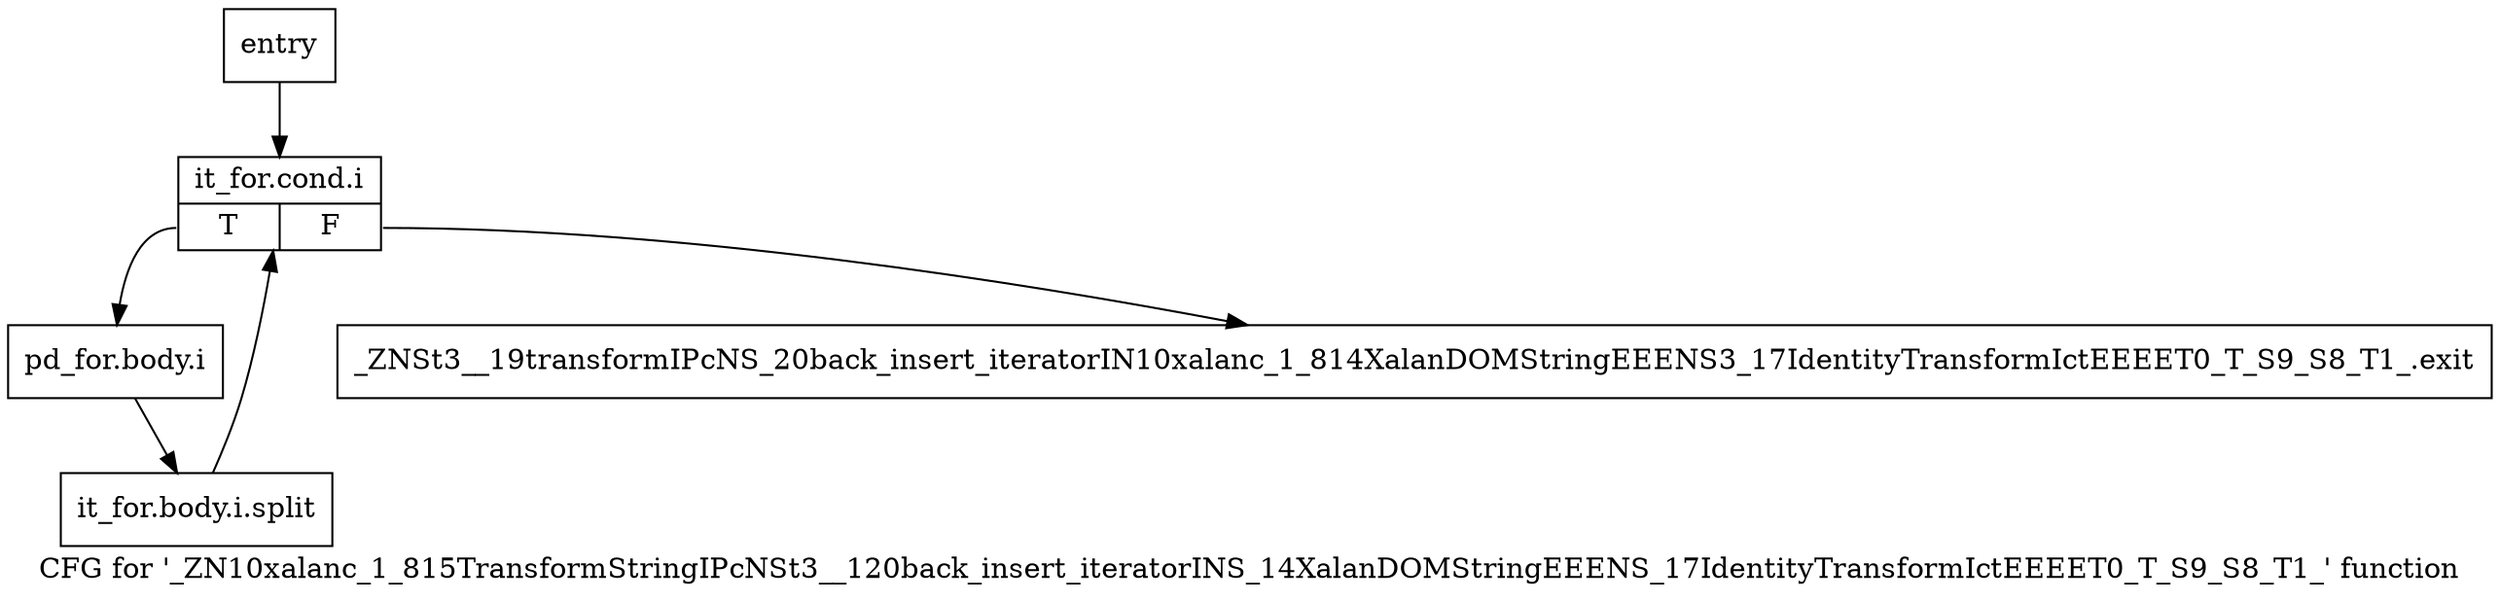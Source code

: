 digraph "CFG for '_ZN10xalanc_1_815TransformStringIPcNSt3__120back_insert_iteratorINS_14XalanDOMStringEEENS_17IdentityTransformIctEEEET0_T_S9_S8_T1_' function" {
	label="CFG for '_ZN10xalanc_1_815TransformStringIPcNSt3__120back_insert_iteratorINS_14XalanDOMStringEEENS_17IdentityTransformIctEEEET0_T_S9_S8_T1_' function";

	Node0x5d879d0 [shape=record,label="{entry}"];
	Node0x5d879d0 -> Node0x5d87a20;
	Node0x5d87a20 [shape=record,label="{it_for.cond.i|{<s0>T|<s1>F}}"];
	Node0x5d87a20:s0 -> Node0x5d87e00;
	Node0x5d87a20:s1 -> Node0x5d87e50;
	Node0x5d87e00 [shape=record,label="{pd_for.body.i}"];
	Node0x5d87e00 -> Node0xb655000;
	Node0xb655000 [shape=record,label="{it_for.body.i.split}"];
	Node0xb655000 -> Node0x5d87a20;
	Node0x5d87e50 [shape=record,label="{_ZNSt3__19transformIPcNS_20back_insert_iteratorIN10xalanc_1_814XalanDOMStringEEENS3_17IdentityTransformIctEEEET0_T_S9_S8_T1_.exit}"];
}
